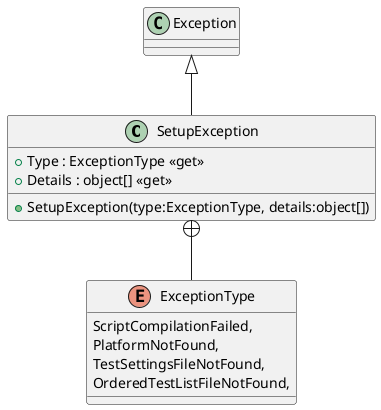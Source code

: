 @startuml
class SetupException {
    + Type : ExceptionType <<get>>
    + Details : object[] <<get>>
    + SetupException(type:ExceptionType, details:object[])
}
enum ExceptionType {
    ScriptCompilationFailed,
    PlatformNotFound,
    TestSettingsFileNotFound,
    OrderedTestListFileNotFound,
}
Exception <|-- SetupException
SetupException +-- ExceptionType
@enduml
